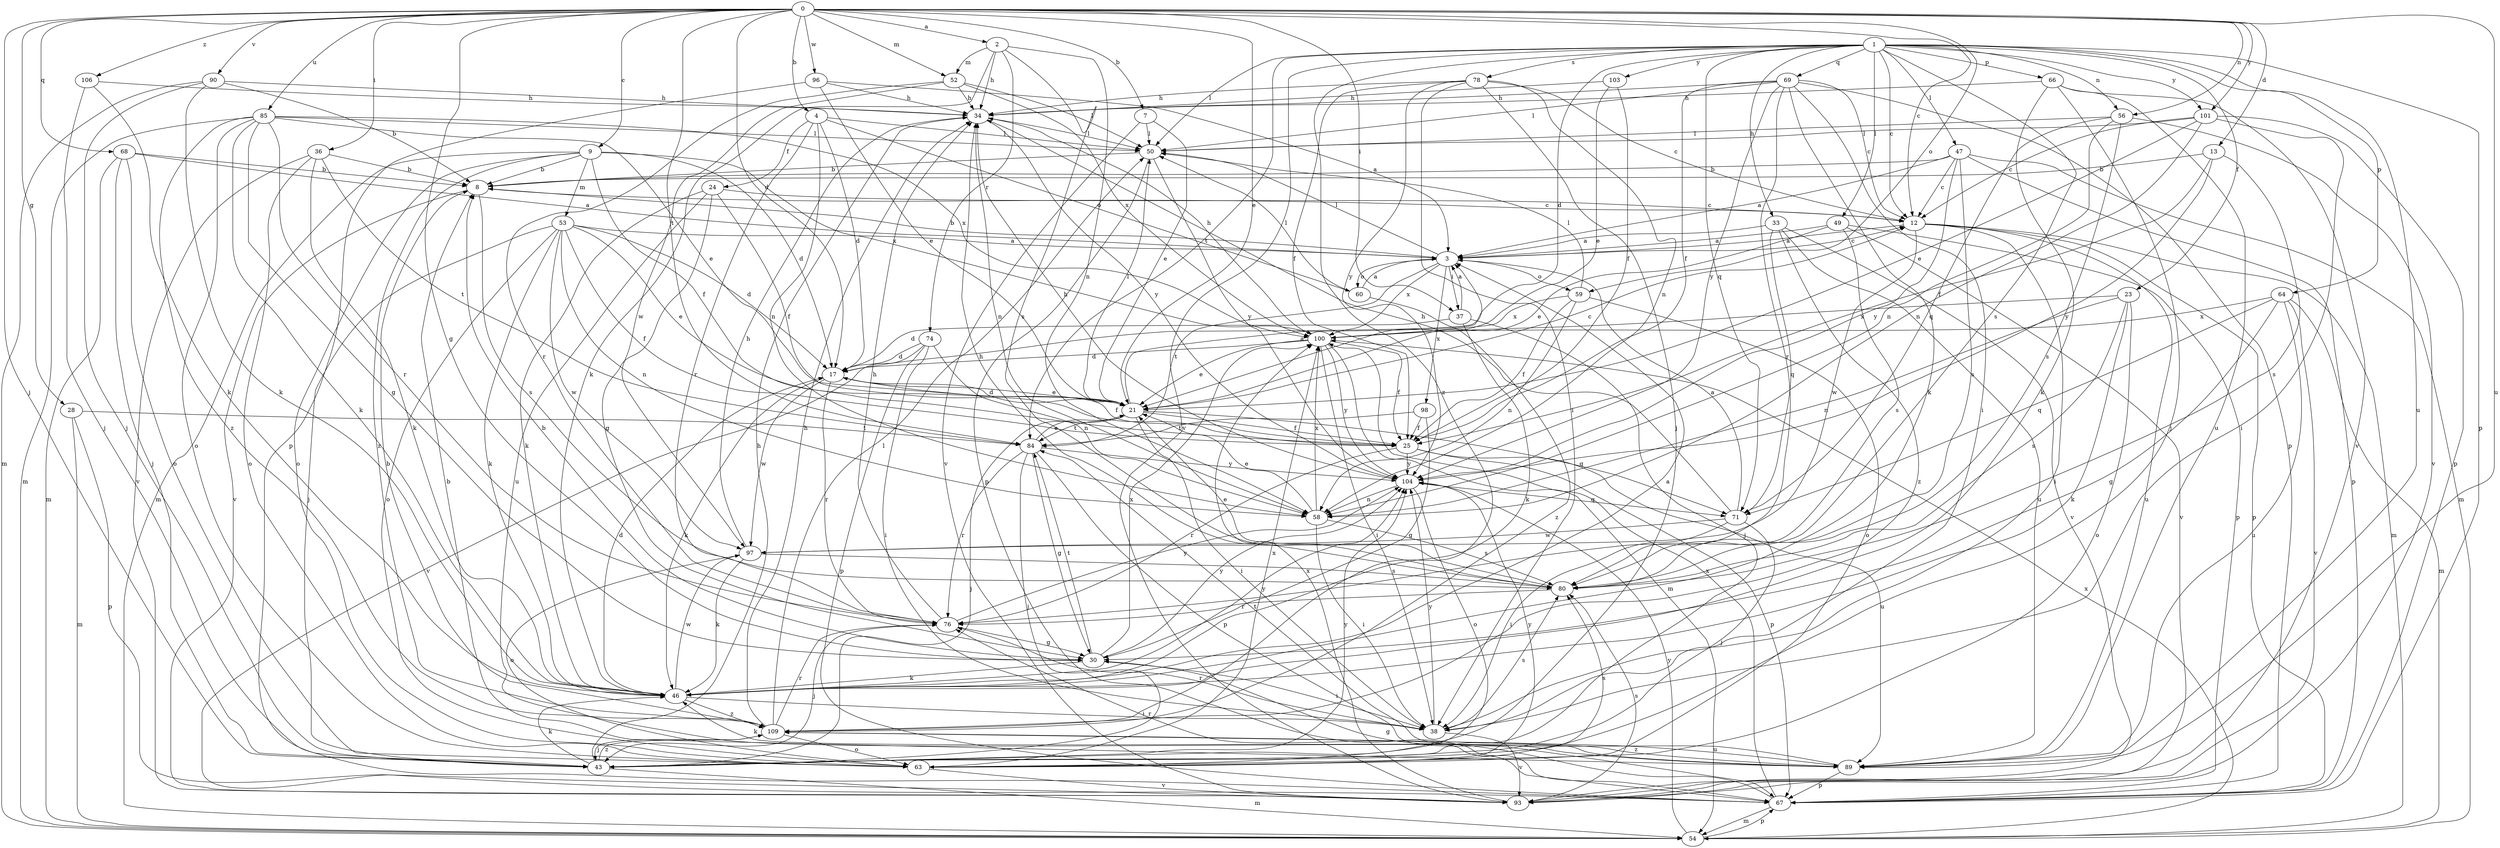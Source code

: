 strict digraph  {
0;
1;
2;
3;
4;
7;
8;
9;
12;
13;
17;
21;
23;
24;
25;
28;
30;
33;
34;
36;
37;
38;
43;
46;
47;
49;
50;
52;
53;
54;
56;
58;
59;
60;
63;
64;
66;
67;
68;
69;
71;
74;
76;
78;
80;
84;
85;
89;
90;
93;
96;
97;
98;
100;
101;
103;
104;
106;
109;
0 -> 2  [label=a];
0 -> 4  [label=b];
0 -> 7  [label=b];
0 -> 9  [label=c];
0 -> 12  [label=c];
0 -> 13  [label=d];
0 -> 17  [label=d];
0 -> 21  [label=e];
0 -> 28  [label=g];
0 -> 30  [label=g];
0 -> 36  [label=i];
0 -> 37  [label=i];
0 -> 43  [label=j];
0 -> 52  [label=m];
0 -> 56  [label=n];
0 -> 59  [label=o];
0 -> 68  [label=q];
0 -> 84  [label=t];
0 -> 85  [label=u];
0 -> 89  [label=u];
0 -> 90  [label=v];
0 -> 96  [label=w];
0 -> 101  [label=y];
0 -> 106  [label=z];
1 -> 12  [label=c];
1 -> 17  [label=d];
1 -> 23  [label=f];
1 -> 33  [label=h];
1 -> 47  [label=l];
1 -> 49  [label=l];
1 -> 50  [label=l];
1 -> 56  [label=n];
1 -> 64  [label=p];
1 -> 66  [label=p];
1 -> 67  [label=p];
1 -> 69  [label=q];
1 -> 71  [label=q];
1 -> 78  [label=s];
1 -> 80  [label=s];
1 -> 84  [label=t];
1 -> 89  [label=u];
1 -> 93  [label=v];
1 -> 101  [label=y];
1 -> 103  [label=y];
1 -> 109  [label=z];
2 -> 34  [label=h];
2 -> 46  [label=k];
2 -> 52  [label=m];
2 -> 58  [label=n];
2 -> 74  [label=r];
2 -> 80  [label=s];
3 -> 8  [label=b];
3 -> 12  [label=c];
3 -> 37  [label=i];
3 -> 50  [label=l];
3 -> 59  [label=o];
3 -> 60  [label=o];
3 -> 84  [label=t];
3 -> 98  [label=x];
3 -> 100  [label=x];
4 -> 17  [label=d];
4 -> 24  [label=f];
4 -> 50  [label=l];
4 -> 58  [label=n];
4 -> 60  [label=o];
4 -> 76  [label=r];
7 -> 21  [label=e];
7 -> 50  [label=l];
7 -> 93  [label=v];
8 -> 12  [label=c];
8 -> 80  [label=s];
8 -> 93  [label=v];
9 -> 8  [label=b];
9 -> 17  [label=d];
9 -> 25  [label=f];
9 -> 53  [label=m];
9 -> 54  [label=m];
9 -> 63  [label=o];
9 -> 100  [label=x];
9 -> 109  [label=z];
12 -> 3  [label=a];
12 -> 38  [label=i];
12 -> 54  [label=m];
12 -> 67  [label=p];
12 -> 89  [label=u];
12 -> 97  [label=w];
13 -> 8  [label=b];
13 -> 25  [label=f];
13 -> 80  [label=s];
13 -> 104  [label=y];
17 -> 21  [label=e];
17 -> 25  [label=f];
17 -> 46  [label=k];
17 -> 76  [label=r];
17 -> 97  [label=w];
21 -> 3  [label=a];
21 -> 12  [label=c];
21 -> 17  [label=d];
21 -> 25  [label=f];
21 -> 38  [label=i];
21 -> 43  [label=j];
21 -> 50  [label=l];
21 -> 71  [label=q];
21 -> 84  [label=t];
23 -> 46  [label=k];
23 -> 58  [label=n];
23 -> 63  [label=o];
23 -> 80  [label=s];
23 -> 100  [label=x];
24 -> 12  [label=c];
24 -> 25  [label=f];
24 -> 30  [label=g];
24 -> 46  [label=k];
24 -> 89  [label=u];
25 -> 67  [label=p];
25 -> 76  [label=r];
25 -> 89  [label=u];
25 -> 104  [label=y];
28 -> 54  [label=m];
28 -> 67  [label=p];
28 -> 84  [label=t];
30 -> 8  [label=b];
30 -> 38  [label=i];
30 -> 46  [label=k];
30 -> 84  [label=t];
30 -> 100  [label=x];
30 -> 104  [label=y];
33 -> 3  [label=a];
33 -> 71  [label=q];
33 -> 89  [label=u];
33 -> 93  [label=v];
33 -> 109  [label=z];
34 -> 50  [label=l];
34 -> 58  [label=n];
34 -> 104  [label=y];
36 -> 8  [label=b];
36 -> 46  [label=k];
36 -> 63  [label=o];
36 -> 84  [label=t];
36 -> 93  [label=v];
37 -> 3  [label=a];
37 -> 17  [label=d];
37 -> 43  [label=j];
37 -> 46  [label=k];
38 -> 76  [label=r];
38 -> 80  [label=s];
38 -> 93  [label=v];
38 -> 104  [label=y];
43 -> 34  [label=h];
43 -> 46  [label=k];
43 -> 54  [label=m];
43 -> 104  [label=y];
43 -> 109  [label=z];
46 -> 3  [label=a];
46 -> 17  [label=d];
46 -> 38  [label=i];
46 -> 97  [label=w];
46 -> 104  [label=y];
46 -> 109  [label=z];
47 -> 3  [label=a];
47 -> 8  [label=b];
47 -> 12  [label=c];
47 -> 54  [label=m];
47 -> 67  [label=p];
47 -> 80  [label=s];
47 -> 104  [label=y];
49 -> 3  [label=a];
49 -> 21  [label=e];
49 -> 67  [label=p];
49 -> 80  [label=s];
49 -> 93  [label=v];
50 -> 8  [label=b];
50 -> 67  [label=p];
50 -> 104  [label=y];
52 -> 34  [label=h];
52 -> 50  [label=l];
52 -> 76  [label=r];
52 -> 97  [label=w];
52 -> 100  [label=x];
53 -> 3  [label=a];
53 -> 17  [label=d];
53 -> 21  [label=e];
53 -> 25  [label=f];
53 -> 43  [label=j];
53 -> 46  [label=k];
53 -> 58  [label=n];
53 -> 63  [label=o];
53 -> 97  [label=w];
54 -> 67  [label=p];
54 -> 100  [label=x];
54 -> 104  [label=y];
56 -> 50  [label=l];
56 -> 58  [label=n];
56 -> 71  [label=q];
56 -> 80  [label=s];
56 -> 93  [label=v];
58 -> 21  [label=e];
58 -> 38  [label=i];
58 -> 80  [label=s];
58 -> 100  [label=x];
59 -> 25  [label=f];
59 -> 50  [label=l];
59 -> 58  [label=n];
59 -> 63  [label=o];
59 -> 100  [label=x];
60 -> 3  [label=a];
60 -> 50  [label=l];
60 -> 109  [label=z];
63 -> 80  [label=s];
63 -> 93  [label=v];
63 -> 100  [label=x];
63 -> 104  [label=y];
64 -> 30  [label=g];
64 -> 54  [label=m];
64 -> 71  [label=q];
64 -> 89  [label=u];
64 -> 93  [label=v];
64 -> 100  [label=x];
66 -> 34  [label=h];
66 -> 43  [label=j];
66 -> 46  [label=k];
66 -> 89  [label=u];
66 -> 93  [label=v];
67 -> 30  [label=g];
67 -> 54  [label=m];
67 -> 76  [label=r];
67 -> 100  [label=x];
68 -> 3  [label=a];
68 -> 8  [label=b];
68 -> 43  [label=j];
68 -> 54  [label=m];
68 -> 63  [label=o];
69 -> 12  [label=c];
69 -> 25  [label=f];
69 -> 34  [label=h];
69 -> 38  [label=i];
69 -> 46  [label=k];
69 -> 50  [label=l];
69 -> 67  [label=p];
69 -> 76  [label=r];
69 -> 104  [label=y];
71 -> 3  [label=a];
71 -> 34  [label=h];
71 -> 38  [label=i];
71 -> 43  [label=j];
71 -> 97  [label=w];
74 -> 17  [label=d];
74 -> 38  [label=i];
74 -> 58  [label=n];
74 -> 67  [label=p];
74 -> 93  [label=v];
76 -> 30  [label=g];
76 -> 34  [label=h];
76 -> 43  [label=j];
76 -> 104  [label=y];
78 -> 12  [label=c];
78 -> 25  [label=f];
78 -> 34  [label=h];
78 -> 38  [label=i];
78 -> 43  [label=j];
78 -> 58  [label=n];
78 -> 104  [label=y];
80 -> 21  [label=e];
80 -> 34  [label=h];
80 -> 76  [label=r];
84 -> 21  [label=e];
84 -> 30  [label=g];
84 -> 43  [label=j];
84 -> 67  [label=p];
84 -> 76  [label=r];
84 -> 104  [label=y];
85 -> 21  [label=e];
85 -> 30  [label=g];
85 -> 46  [label=k];
85 -> 50  [label=l];
85 -> 54  [label=m];
85 -> 63  [label=o];
85 -> 76  [label=r];
85 -> 100  [label=x];
85 -> 109  [label=z];
89 -> 8  [label=b];
89 -> 46  [label=k];
89 -> 67  [label=p];
89 -> 84  [label=t];
89 -> 109  [label=z];
90 -> 8  [label=b];
90 -> 34  [label=h];
90 -> 43  [label=j];
90 -> 46  [label=k];
90 -> 54  [label=m];
93 -> 80  [label=s];
93 -> 100  [label=x];
96 -> 3  [label=a];
96 -> 21  [label=e];
96 -> 34  [label=h];
96 -> 67  [label=p];
97 -> 34  [label=h];
97 -> 46  [label=k];
97 -> 63  [label=o];
97 -> 80  [label=s];
98 -> 25  [label=f];
98 -> 30  [label=g];
98 -> 84  [label=t];
100 -> 17  [label=d];
100 -> 21  [label=e];
100 -> 25  [label=f];
100 -> 34  [label=h];
100 -> 38  [label=i];
100 -> 54  [label=m];
100 -> 104  [label=y];
101 -> 12  [label=c];
101 -> 21  [label=e];
101 -> 38  [label=i];
101 -> 50  [label=l];
101 -> 58  [label=n];
101 -> 67  [label=p];
103 -> 21  [label=e];
103 -> 25  [label=f];
103 -> 34  [label=h];
104 -> 34  [label=h];
104 -> 58  [label=n];
104 -> 63  [label=o];
104 -> 71  [label=q];
106 -> 34  [label=h];
106 -> 43  [label=j];
106 -> 46  [label=k];
109 -> 8  [label=b];
109 -> 34  [label=h];
109 -> 43  [label=j];
109 -> 50  [label=l];
109 -> 63  [label=o];
109 -> 76  [label=r];
109 -> 89  [label=u];
}
